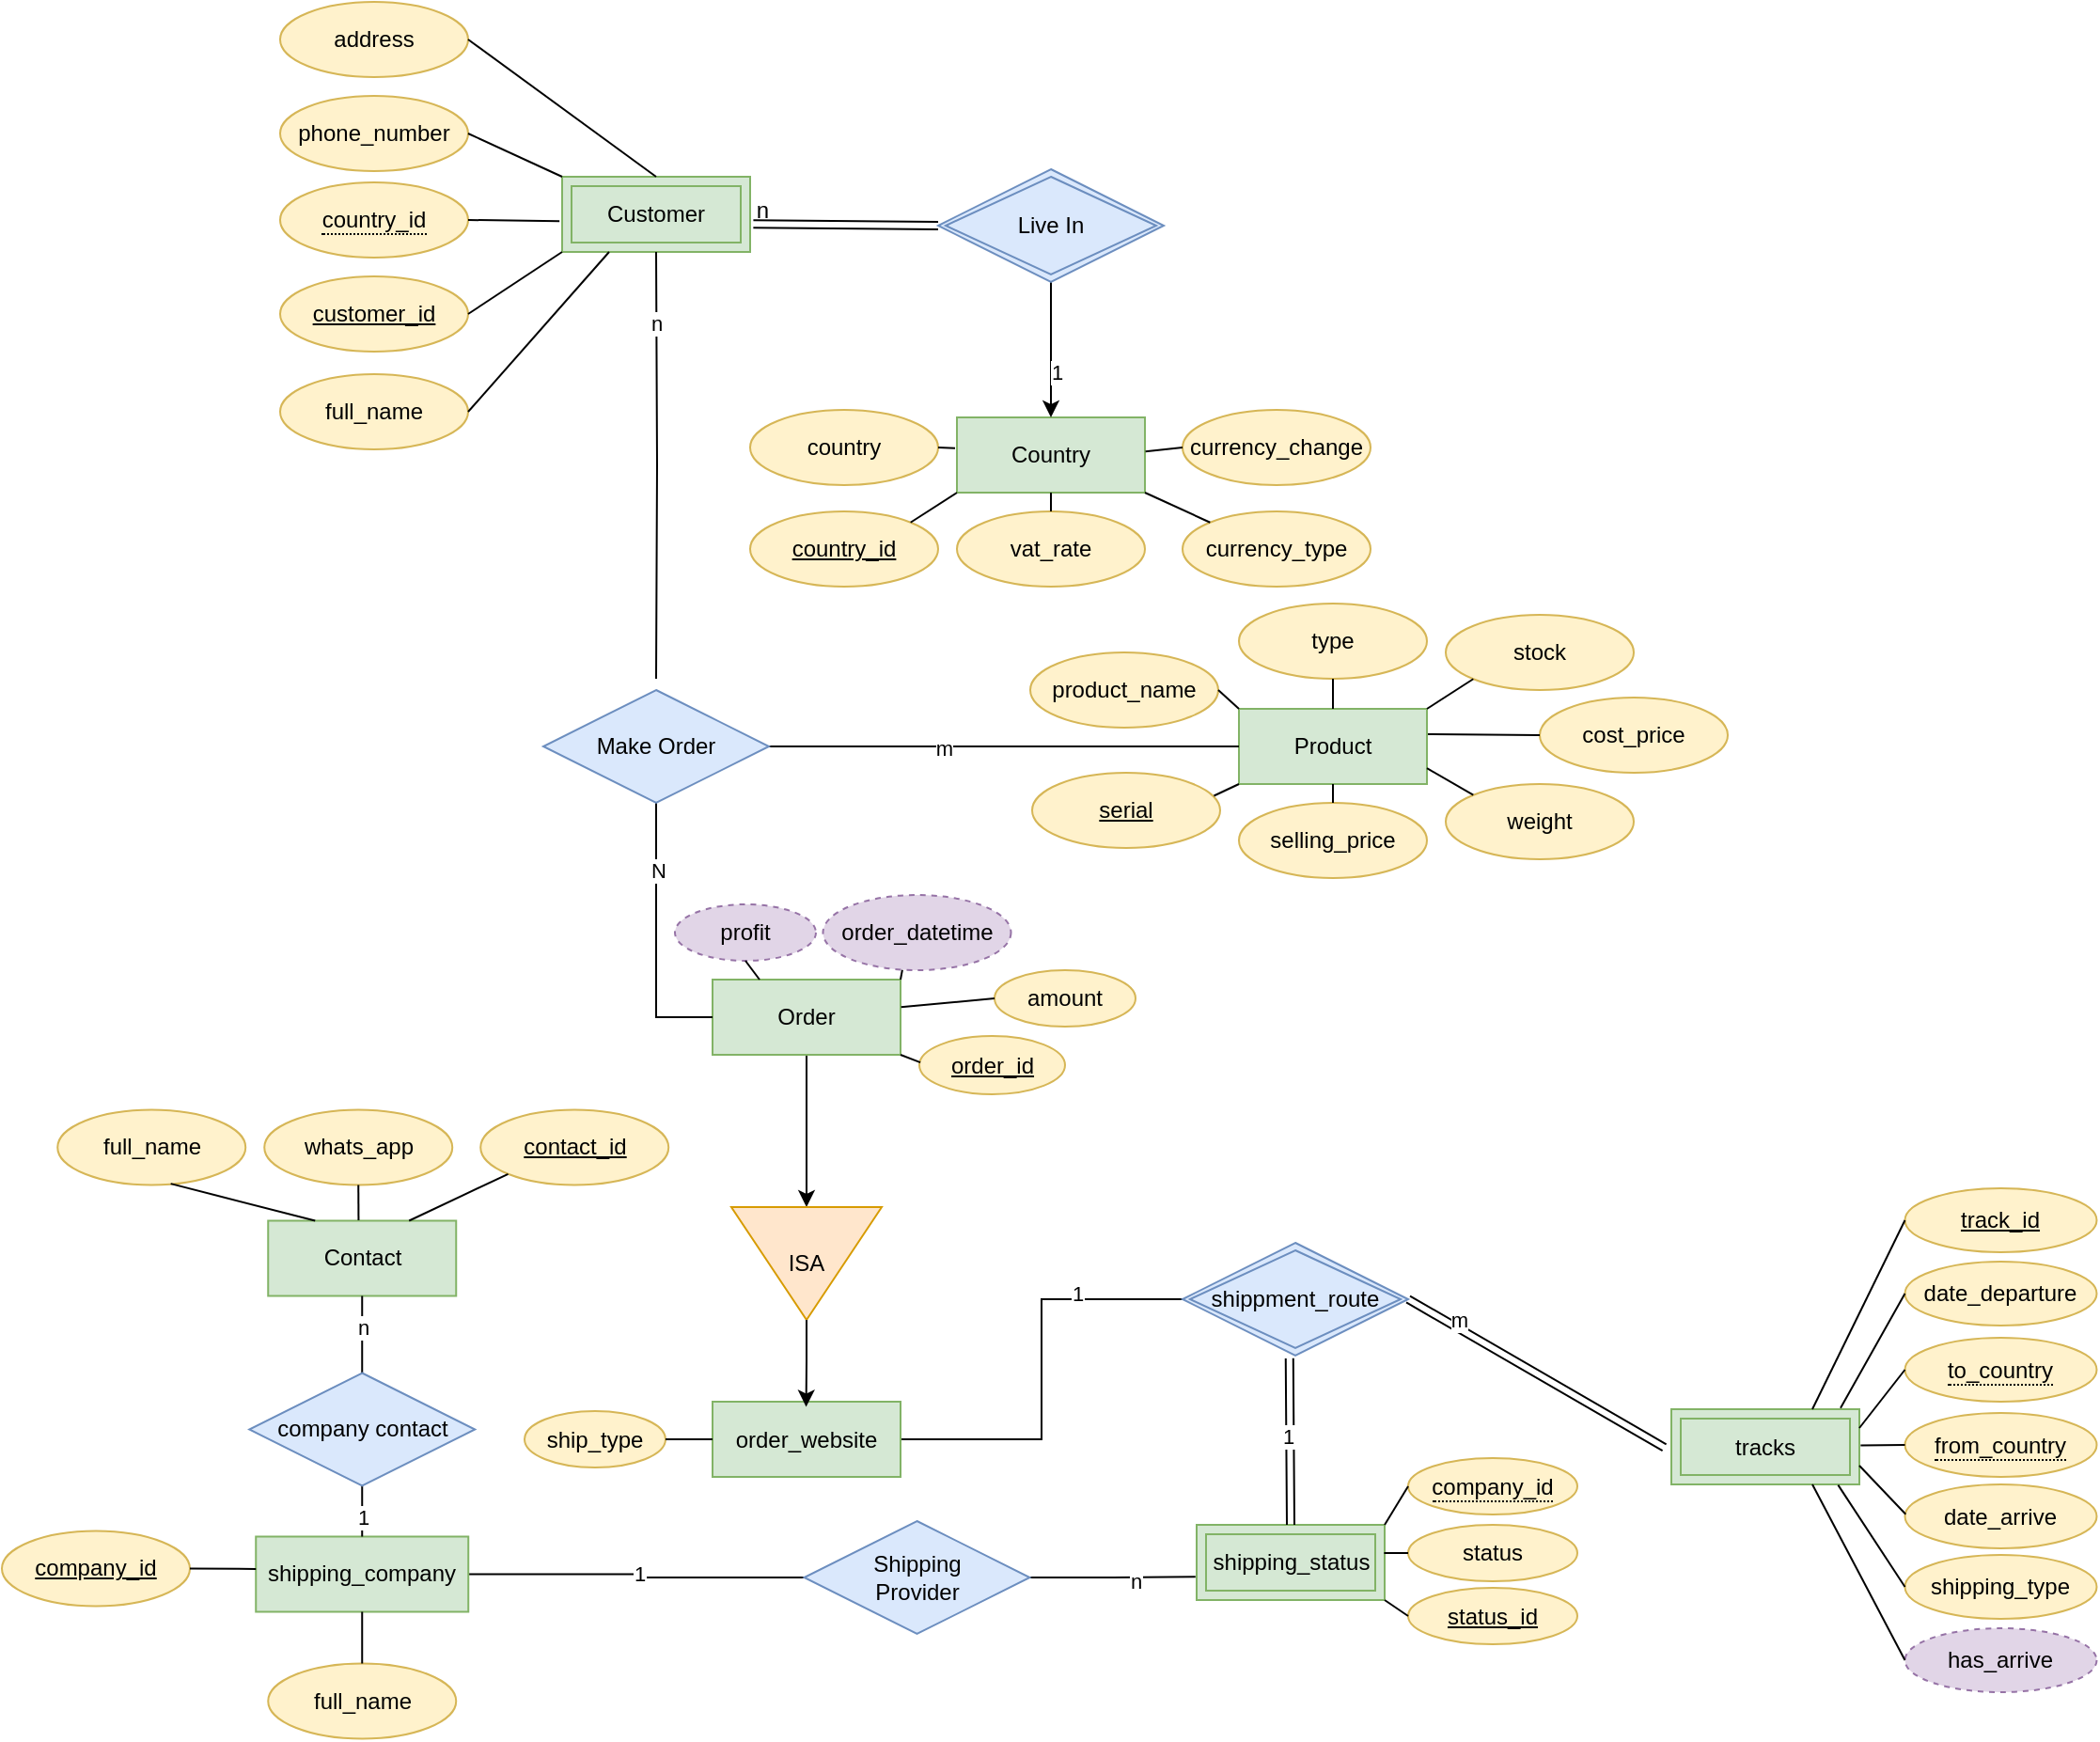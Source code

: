 <mxfile version="24.4.8" type="device">
  <diagram name="‫עמוד-1‬" id="NSOdITBFpndG5ONiXuww">
    <mxGraphModel dx="4817" dy="-1458" grid="1" gridSize="10" guides="1" tooltips="1" connect="1" arrows="1" fold="1" page="1" pageScale="1" pageWidth="1654" pageHeight="1169" math="0" shadow="0">
      <root>
        <mxCell id="0" />
        <mxCell id="1" parent="0" />
        <mxCell id="aDhdWH1WQT66VKp4V4vk-36" value="full_name" style="ellipse;whiteSpace=wrap;html=1;align=center;fillColor=#fff2cc;strokeColor=#d6b656;" parent="1" vertex="1">
          <mxGeometry x="-2880" y="2618" width="100" height="40" as="geometry" />
        </mxCell>
        <mxCell id="egrEntnQuPlnR7x_gv7B-3" value="&lt;u&gt;customer_id&lt;/u&gt;" style="ellipse;whiteSpace=wrap;html=1;align=center;fillColor=#fff2cc;strokeColor=#d6b656;" vertex="1" parent="1">
          <mxGeometry x="-2880" y="2566" width="100" height="40" as="geometry" />
        </mxCell>
        <mxCell id="egrEntnQuPlnR7x_gv7B-4" value="phone_number" style="ellipse;whiteSpace=wrap;html=1;align=center;fillColor=#fff2cc;strokeColor=#d6b656;" vertex="1" parent="1">
          <mxGeometry x="-2880" y="2470" width="100" height="40" as="geometry" />
        </mxCell>
        <mxCell id="egrEntnQuPlnR7x_gv7B-5" value="address" style="ellipse;whiteSpace=wrap;html=1;align=center;fillColor=#fff2cc;strokeColor=#d6b656;" vertex="1" parent="1">
          <mxGeometry x="-2880" y="2420" width="100" height="40" as="geometry" />
        </mxCell>
        <mxCell id="egrEntnQuPlnR7x_gv7B-7" value="&lt;span style=&quot;border-bottom: 1px dotted&quot;&gt;country_id&lt;/span&gt;" style="ellipse;whiteSpace=wrap;html=1;align=center;fillColor=#fff2cc;strokeColor=#d6b656;" vertex="1" parent="1">
          <mxGeometry x="-2880" y="2516" width="100" height="40" as="geometry" />
        </mxCell>
        <mxCell id="egrEntnQuPlnR7x_gv7B-9" value="Contact" style="whiteSpace=wrap;html=1;align=center;fillColor=#d5e8d4;strokeColor=#82b366;" vertex="1" parent="1">
          <mxGeometry x="-2886.38" y="3068.25" width="100" height="40" as="geometry" />
        </mxCell>
        <mxCell id="egrEntnQuPlnR7x_gv7B-10" value="full_name" style="ellipse;whiteSpace=wrap;html=1;align=center;fillColor=#fff2cc;strokeColor=#d6b656;" vertex="1" parent="1">
          <mxGeometry x="-2998.38" y="3009.25" width="100" height="40" as="geometry" />
        </mxCell>
        <mxCell id="egrEntnQuPlnR7x_gv7B-11" value="&lt;u&gt;contact_id&lt;/u&gt;" style="ellipse;whiteSpace=wrap;html=1;align=center;fillColor=#fff2cc;strokeColor=#d6b656;" vertex="1" parent="1">
          <mxGeometry x="-2773.38" y="3009.25" width="100" height="40" as="geometry" />
        </mxCell>
        <mxCell id="egrEntnQuPlnR7x_gv7B-12" value="whats_app" style="ellipse;whiteSpace=wrap;html=1;align=center;fillColor=#fff2cc;strokeColor=#d6b656;" vertex="1" parent="1">
          <mxGeometry x="-2888.38" y="3009.25" width="100" height="40" as="geometry" />
        </mxCell>
        <mxCell id="egrEntnQuPlnR7x_gv7B-13" value="Country" style="whiteSpace=wrap;html=1;align=center;fillColor=#d5e8d4;strokeColor=#82b366;" vertex="1" parent="1">
          <mxGeometry x="-2520" y="2641" width="100" height="40" as="geometry" />
        </mxCell>
        <mxCell id="egrEntnQuPlnR7x_gv7B-14" value="&lt;u&gt;country_id&lt;/u&gt;" style="ellipse;whiteSpace=wrap;html=1;align=center;fillColor=#fff2cc;strokeColor=#d6b656;" vertex="1" parent="1">
          <mxGeometry x="-2630" y="2691" width="100" height="40" as="geometry" />
        </mxCell>
        <mxCell id="egrEntnQuPlnR7x_gv7B-15" value="country" style="ellipse;whiteSpace=wrap;html=1;align=center;fillColor=#fff2cc;strokeColor=#d6b656;" vertex="1" parent="1">
          <mxGeometry x="-2630" y="2637" width="100" height="40" as="geometry" />
        </mxCell>
        <mxCell id="egrEntnQuPlnR7x_gv7B-16" value="vat_rate" style="ellipse;whiteSpace=wrap;html=1;align=center;fillColor=#fff2cc;strokeColor=#d6b656;" vertex="1" parent="1">
          <mxGeometry x="-2520" y="2691" width="100" height="40" as="geometry" />
        </mxCell>
        <mxCell id="egrEntnQuPlnR7x_gv7B-17" value="currency_type" style="ellipse;whiteSpace=wrap;html=1;align=center;fillColor=#fff2cc;strokeColor=#d6b656;" vertex="1" parent="1">
          <mxGeometry x="-2400" y="2691" width="100" height="40" as="geometry" />
        </mxCell>
        <mxCell id="egrEntnQuPlnR7x_gv7B-18" value="currency_change" style="ellipse;whiteSpace=wrap;html=1;align=center;fillColor=#fff2cc;strokeColor=#d6b656;" vertex="1" parent="1">
          <mxGeometry x="-2400" y="2637" width="100" height="40" as="geometry" />
        </mxCell>
        <mxCell id="egrEntnQuPlnR7x_gv7B-23" style="edgeStyle=orthogonalEdgeStyle;rounded=0;orthogonalLoop=1;jettySize=auto;html=1;exitX=0.5;exitY=1;exitDx=0;exitDy=0;" edge="1" parent="1" source="egrEntnQuPlnR7x_gv7B-20" target="egrEntnQuPlnR7x_gv7B-13">
          <mxGeometry relative="1" as="geometry" />
        </mxCell>
        <mxCell id="egrEntnQuPlnR7x_gv7B-45" value="1" style="edgeLabel;html=1;align=center;verticalAlign=middle;resizable=0;points=[];" vertex="1" connectable="0" parent="egrEntnQuPlnR7x_gv7B-23">
          <mxGeometry x="0.333" y="3" relative="1" as="geometry">
            <mxPoint as="offset" />
          </mxGeometry>
        </mxCell>
        <mxCell id="egrEntnQuPlnR7x_gv7B-20" value="Live In" style="shape=rhombus;double=1;perimeter=rhombusPerimeter;whiteSpace=wrap;html=1;align=center;fillColor=#dae8fc;strokeColor=#6c8ebf;" vertex="1" parent="1">
          <mxGeometry x="-2530" y="2509" width="120" height="60" as="geometry" />
        </mxCell>
        <mxCell id="egrEntnQuPlnR7x_gv7B-21" value="Customer" style="shape=ext;margin=3;double=1;whiteSpace=wrap;html=1;align=center;fillColor=#d5e8d4;strokeColor=#82b366;" vertex="1" parent="1">
          <mxGeometry x="-2730" y="2513" width="100" height="40" as="geometry" />
        </mxCell>
        <mxCell id="egrEntnQuPlnR7x_gv7B-24" value="" style="shape=link;html=1;rounded=0;entryX=0;entryY=0.5;entryDx=0;entryDy=0;exitX=1.017;exitY=0.629;exitDx=0;exitDy=0;exitPerimeter=0;" edge="1" parent="1" source="egrEntnQuPlnR7x_gv7B-21" target="egrEntnQuPlnR7x_gv7B-20">
          <mxGeometry relative="1" as="geometry">
            <mxPoint x="-2820" y="2736.5" as="sourcePoint" />
            <mxPoint x="-2660" y="2736.5" as="targetPoint" />
          </mxGeometry>
        </mxCell>
        <mxCell id="egrEntnQuPlnR7x_gv7B-25" value="n" style="resizable=0;html=1;whiteSpace=wrap;align=right;verticalAlign=bottom;" connectable="0" vertex="1" parent="egrEntnQuPlnR7x_gv7B-24">
          <mxGeometry x="1" relative="1" as="geometry">
            <mxPoint x="-89" as="offset" />
          </mxGeometry>
        </mxCell>
        <mxCell id="egrEntnQuPlnR7x_gv7B-26" value="Product" style="whiteSpace=wrap;html=1;align=center;fillColor=#d5e8d4;strokeColor=#82b366;" vertex="1" parent="1">
          <mxGeometry x="-2370" y="2796" width="100" height="40" as="geometry" />
        </mxCell>
        <mxCell id="egrEntnQuPlnR7x_gv7B-27" value="&lt;u&gt;serial&lt;/u&gt;" style="ellipse;whiteSpace=wrap;html=1;align=center;fillColor=#fff2cc;strokeColor=#d6b656;" vertex="1" parent="1">
          <mxGeometry x="-2480" y="2830" width="100" height="40" as="geometry" />
        </mxCell>
        <mxCell id="egrEntnQuPlnR7x_gv7B-28" value="product_name" style="ellipse;whiteSpace=wrap;html=1;align=center;fillColor=#fff2cc;strokeColor=#d6b656;" vertex="1" parent="1">
          <mxGeometry x="-2481" y="2766" width="100" height="40" as="geometry" />
        </mxCell>
        <mxCell id="egrEntnQuPlnR7x_gv7B-29" value="type" style="ellipse;whiteSpace=wrap;html=1;align=center;fillColor=#fff2cc;strokeColor=#d6b656;" vertex="1" parent="1">
          <mxGeometry x="-2370" y="2740" width="100" height="40" as="geometry" />
        </mxCell>
        <mxCell id="egrEntnQuPlnR7x_gv7B-30" value="cost_price" style="ellipse;whiteSpace=wrap;html=1;align=center;fillColor=#fff2cc;strokeColor=#d6b656;" vertex="1" parent="1">
          <mxGeometry x="-2210" y="2790" width="100" height="40" as="geometry" />
        </mxCell>
        <mxCell id="egrEntnQuPlnR7x_gv7B-31" value="selling_price" style="ellipse;whiteSpace=wrap;html=1;align=center;fillColor=#fff2cc;strokeColor=#d6b656;" vertex="1" parent="1">
          <mxGeometry x="-2370" y="2846" width="100" height="40" as="geometry" />
        </mxCell>
        <mxCell id="egrEntnQuPlnR7x_gv7B-32" value="stock" style="ellipse;whiteSpace=wrap;html=1;align=center;fillColor=#fff2cc;strokeColor=#d6b656;" vertex="1" parent="1">
          <mxGeometry x="-2260" y="2746" width="100" height="40" as="geometry" />
        </mxCell>
        <mxCell id="egrEntnQuPlnR7x_gv7B-33" value="weight" style="ellipse;whiteSpace=wrap;html=1;align=center;fillColor=#fff2cc;strokeColor=#d6b656;" vertex="1" parent="1">
          <mxGeometry x="-2260" y="2836" width="100" height="40" as="geometry" />
        </mxCell>
        <mxCell id="egrEntnQuPlnR7x_gv7B-54" style="edgeStyle=orthogonalEdgeStyle;rounded=0;orthogonalLoop=1;jettySize=auto;html=1;exitX=0.5;exitY=1;exitDx=0;exitDy=0;entryX=0;entryY=0.5;entryDx=0;entryDy=0;" edge="1" parent="1" source="egrEntnQuPlnR7x_gv7B-57" target="egrEntnQuPlnR7x_gv7B-52">
          <mxGeometry relative="1" as="geometry">
            <mxPoint x="-2600" y="2990" as="sourcePoint" />
          </mxGeometry>
        </mxCell>
        <mxCell id="egrEntnQuPlnR7x_gv7B-36" value="&lt;u&gt;order_id&lt;/u&gt;" style="ellipse;whiteSpace=wrap;html=1;align=center;fillColor=#fff2cc;strokeColor=#d6b656;" vertex="1" parent="1">
          <mxGeometry x="-2540" y="2970" width="77.5" height="31" as="geometry" />
        </mxCell>
        <mxCell id="egrEntnQuPlnR7x_gv7B-37" value="amount" style="ellipse;whiteSpace=wrap;html=1;align=center;fillColor=#fff2cc;strokeColor=#d6b656;" vertex="1" parent="1">
          <mxGeometry x="-2500" y="2935" width="75" height="30" as="geometry" />
        </mxCell>
        <mxCell id="egrEntnQuPlnR7x_gv7B-39" value="profit" style="ellipse;whiteSpace=wrap;html=1;align=center;dashed=1;fillColor=#e1d5e7;strokeColor=#9673a6;" vertex="1" parent="1">
          <mxGeometry x="-2670" y="2900" width="75" height="30" as="geometry" />
        </mxCell>
        <mxCell id="egrEntnQuPlnR7x_gv7B-43" value="order_datetime" style="ellipse;whiteSpace=wrap;html=1;align=center;dashed=1;fillColor=#e1d5e7;strokeColor=#9673a6;" vertex="1" parent="1">
          <mxGeometry x="-2591.25" y="2895" width="100" height="40" as="geometry" />
        </mxCell>
        <mxCell id="egrEntnQuPlnR7x_gv7B-52" value="ISA" style="triangle;whiteSpace=wrap;html=1;rotation=90;verticalAlign=middle;horizontal=0;fillColor=#ffe6cc;strokeColor=#d79b00;" vertex="1" parent="1">
          <mxGeometry x="-2630" y="3051" width="60" height="80" as="geometry" />
        </mxCell>
        <mxCell id="egrEntnQuPlnR7x_gv7B-57" value="Order" style="whiteSpace=wrap;html=1;align=center;fillColor=#d5e8d4;strokeColor=#82b366;" vertex="1" parent="1">
          <mxGeometry x="-2650" y="2940" width="100" height="40" as="geometry" />
        </mxCell>
        <mxCell id="egrEntnQuPlnR7x_gv7B-59" style="edgeStyle=orthogonalEdgeStyle;rounded=0;orthogonalLoop=1;jettySize=auto;html=1;exitX=0.5;exitY=1;exitDx=0;exitDy=0;entryX=0;entryY=0.5;entryDx=0;entryDy=0;endArrow=none;endFill=0;" edge="1" parent="1" source="egrEntnQuPlnR7x_gv7B-58" target="egrEntnQuPlnR7x_gv7B-57">
          <mxGeometry relative="1" as="geometry" />
        </mxCell>
        <mxCell id="egrEntnQuPlnR7x_gv7B-141" value="N" style="edgeLabel;html=1;align=center;verticalAlign=middle;resizable=0;points=[];" vertex="1" connectable="0" parent="egrEntnQuPlnR7x_gv7B-59">
          <mxGeometry x="-0.507" y="1" relative="1" as="geometry">
            <mxPoint as="offset" />
          </mxGeometry>
        </mxCell>
        <mxCell id="egrEntnQuPlnR7x_gv7B-61" style="edgeStyle=orthogonalEdgeStyle;rounded=0;orthogonalLoop=1;jettySize=auto;html=1;entryX=0.5;entryY=1;entryDx=0;entryDy=0;endArrow=none;endFill=0;" edge="1" parent="1" target="egrEntnQuPlnR7x_gv7B-21">
          <mxGeometry relative="1" as="geometry">
            <mxPoint x="-2680" y="2780" as="sourcePoint" />
          </mxGeometry>
        </mxCell>
        <mxCell id="egrEntnQuPlnR7x_gv7B-138" value="n" style="edgeLabel;html=1;align=center;verticalAlign=middle;resizable=0;points=[];" vertex="1" connectable="0" parent="egrEntnQuPlnR7x_gv7B-61">
          <mxGeometry x="0.668" relative="1" as="geometry">
            <mxPoint as="offset" />
          </mxGeometry>
        </mxCell>
        <mxCell id="egrEntnQuPlnR7x_gv7B-64" style="edgeStyle=orthogonalEdgeStyle;rounded=0;orthogonalLoop=1;jettySize=auto;html=1;exitX=1;exitY=0.5;exitDx=0;exitDy=0;entryX=0;entryY=0.5;entryDx=0;entryDy=0;endArrow=none;endFill=0;" edge="1" parent="1" source="egrEntnQuPlnR7x_gv7B-58" target="egrEntnQuPlnR7x_gv7B-26">
          <mxGeometry relative="1" as="geometry" />
        </mxCell>
        <mxCell id="egrEntnQuPlnR7x_gv7B-140" value="m" style="edgeLabel;html=1;align=center;verticalAlign=middle;resizable=0;points=[];" vertex="1" connectable="0" parent="egrEntnQuPlnR7x_gv7B-64">
          <mxGeometry x="-0.256" y="-1" relative="1" as="geometry">
            <mxPoint as="offset" />
          </mxGeometry>
        </mxCell>
        <mxCell id="egrEntnQuPlnR7x_gv7B-58" value="Make Order" style="shape=rhombus;perimeter=rhombusPerimeter;whiteSpace=wrap;html=1;align=center;fillColor=#dae8fc;strokeColor=#6c8ebf;" vertex="1" parent="1">
          <mxGeometry x="-2740" y="2786" width="120" height="60" as="geometry" />
        </mxCell>
        <mxCell id="egrEntnQuPlnR7x_gv7B-121" style="edgeStyle=orthogonalEdgeStyle;rounded=0;orthogonalLoop=1;jettySize=auto;html=1;exitX=1;exitY=0.5;exitDx=0;exitDy=0;entryX=0;entryY=0.5;entryDx=0;entryDy=0;endArrow=none;endFill=0;" edge="1" parent="1" source="egrEntnQuPlnR7x_gv7B-62" target="egrEntnQuPlnR7x_gv7B-103">
          <mxGeometry relative="1" as="geometry" />
        </mxCell>
        <mxCell id="egrEntnQuPlnR7x_gv7B-143" value="1" style="edgeLabel;html=1;align=center;verticalAlign=middle;resizable=0;points=[];" vertex="1" connectable="0" parent="egrEntnQuPlnR7x_gv7B-121">
          <mxGeometry x="0.499" y="3" relative="1" as="geometry">
            <mxPoint as="offset" />
          </mxGeometry>
        </mxCell>
        <mxCell id="egrEntnQuPlnR7x_gv7B-62" value="order_website" style="whiteSpace=wrap;html=1;align=center;fillColor=#d5e8d4;strokeColor=#82b366;" vertex="1" parent="1">
          <mxGeometry x="-2650" y="3164.5" width="100" height="40" as="geometry" />
        </mxCell>
        <mxCell id="egrEntnQuPlnR7x_gv7B-68" value="ship_type" style="ellipse;whiteSpace=wrap;html=1;align=center;fillColor=#fff2cc;strokeColor=#d6b656;" vertex="1" parent="1">
          <mxGeometry x="-2750" y="3169.5" width="75" height="30" as="geometry" />
        </mxCell>
        <mxCell id="egrEntnQuPlnR7x_gv7B-69" style="edgeStyle=orthogonalEdgeStyle;rounded=0;orthogonalLoop=1;jettySize=auto;html=1;exitX=1;exitY=0.5;exitDx=0;exitDy=0;entryX=0.498;entryY=0.068;entryDx=0;entryDy=0;entryPerimeter=0;" edge="1" parent="1" source="egrEntnQuPlnR7x_gv7B-52" target="egrEntnQuPlnR7x_gv7B-62">
          <mxGeometry relative="1" as="geometry" />
        </mxCell>
        <mxCell id="egrEntnQuPlnR7x_gv7B-77" value="shipping_status" style="shape=ext;margin=3;double=1;whiteSpace=wrap;html=1;align=center;fillColor=#d5e8d4;strokeColor=#82b366;" vertex="1" parent="1">
          <mxGeometry x="-2392.5" y="3230" width="100" height="40" as="geometry" />
        </mxCell>
        <mxCell id="egrEntnQuPlnR7x_gv7B-84" value="&lt;span style=&quot;border-bottom: 1px dotted&quot;&gt;company_id&lt;/span&gt;" style="ellipse;whiteSpace=wrap;html=1;align=center;fillColor=#fff2cc;strokeColor=#d6b656;" vertex="1" parent="1">
          <mxGeometry x="-2280" y="3194.5" width="90" height="30" as="geometry" />
        </mxCell>
        <mxCell id="egrEntnQuPlnR7x_gv7B-89" value="status" style="ellipse;whiteSpace=wrap;html=1;align=center;fillColor=#fff2cc;strokeColor=#d6b656;" vertex="1" parent="1">
          <mxGeometry x="-2280" y="3230" width="90" height="30" as="geometry" />
        </mxCell>
        <mxCell id="egrEntnQuPlnR7x_gv7B-90" value="tracks" style="shape=ext;margin=3;double=1;whiteSpace=wrap;html=1;align=center;fillColor=#d5e8d4;strokeColor=#82b366;" vertex="1" parent="1">
          <mxGeometry x="-2140" y="3168.5" width="100" height="40" as="geometry" />
        </mxCell>
        <mxCell id="egrEntnQuPlnR7x_gv7B-91" value="&lt;u&gt;track_id&lt;/u&gt;" style="ellipse;whiteSpace=wrap;html=1;align=center;fillColor=#fff2cc;strokeColor=#d6b656;" vertex="1" parent="1">
          <mxGeometry x="-2015.75" y="3051" width="102" height="34" as="geometry" />
        </mxCell>
        <mxCell id="egrEntnQuPlnR7x_gv7B-92" value="shipping_type" style="ellipse;whiteSpace=wrap;html=1;align=center;fillColor=#fff2cc;strokeColor=#d6b656;" vertex="1" parent="1">
          <mxGeometry x="-2015.75" y="3246" width="102" height="34" as="geometry" />
        </mxCell>
        <mxCell id="egrEntnQuPlnR7x_gv7B-94" value="&lt;span style=&quot;border-bottom: 1px dotted&quot;&gt;from_country&lt;/span&gt;" style="ellipse;whiteSpace=wrap;html=1;align=center;fillColor=#fff2cc;strokeColor=#d6b656;" vertex="1" parent="1">
          <mxGeometry x="-2015.75" y="3170.5" width="102" height="34" as="geometry" />
        </mxCell>
        <mxCell id="egrEntnQuPlnR7x_gv7B-95" value="date_departure" style="ellipse;whiteSpace=wrap;html=1;align=center;fillColor=#fff2cc;strokeColor=#d6b656;" vertex="1" parent="1">
          <mxGeometry x="-2015.75" y="3090" width="102" height="34" as="geometry" />
        </mxCell>
        <mxCell id="egrEntnQuPlnR7x_gv7B-97" value="&lt;span style=&quot;border-bottom: 1px dotted&quot;&gt;to_country&lt;/span&gt;" style="ellipse;whiteSpace=wrap;html=1;align=center;fillColor=#fff2cc;strokeColor=#d6b656;" vertex="1" parent="1">
          <mxGeometry x="-2015.75" y="3130.5" width="102" height="34" as="geometry" />
        </mxCell>
        <mxCell id="egrEntnQuPlnR7x_gv7B-98" value="date_arrive" style="ellipse;whiteSpace=wrap;html=1;align=center;fillColor=#fff2cc;strokeColor=#d6b656;" vertex="1" parent="1">
          <mxGeometry x="-2015.75" y="3208.5" width="102" height="34" as="geometry" />
        </mxCell>
        <mxCell id="egrEntnQuPlnR7x_gv7B-103" value="shippment_route" style="shape=rhombus;double=1;perimeter=rhombusPerimeter;whiteSpace=wrap;html=1;align=center;fillColor=#dae8fc;strokeColor=#6c8ebf;" vertex="1" parent="1">
          <mxGeometry x="-2400" y="3080" width="120" height="60" as="geometry" />
        </mxCell>
        <mxCell id="egrEntnQuPlnR7x_gv7B-110" value="has_arrive" style="ellipse;whiteSpace=wrap;html=1;align=center;dashed=1;fillColor=#e1d5e7;strokeColor=#9673a6;" vertex="1" parent="1">
          <mxGeometry x="-2015.75" y="3285" width="102" height="34" as="geometry" />
        </mxCell>
        <mxCell id="egrEntnQuPlnR7x_gv7B-112" value="&lt;u&gt;status_id&lt;/u&gt;" style="ellipse;whiteSpace=wrap;html=1;align=center;fillColor=#fff2cc;strokeColor=#d6b656;" vertex="1" parent="1">
          <mxGeometry x="-2280" y="3263.5" width="90" height="30" as="geometry" />
        </mxCell>
        <mxCell id="egrEntnQuPlnR7x_gv7B-116" value="" style="shape=link;html=1;rounded=0;entryX=0.474;entryY=1.024;entryDx=0;entryDy=0;exitX=0.5;exitY=0;exitDx=0;exitDy=0;entryPerimeter=0;" edge="1" parent="1" source="egrEntnQuPlnR7x_gv7B-77" target="egrEntnQuPlnR7x_gv7B-103">
          <mxGeometry relative="1" as="geometry">
            <mxPoint x="-2505" y="3239.5" as="sourcePoint" />
            <mxPoint x="-2355" y="3164.5" as="targetPoint" />
          </mxGeometry>
        </mxCell>
        <mxCell id="egrEntnQuPlnR7x_gv7B-145" value="1" style="edgeLabel;html=1;align=center;verticalAlign=middle;resizable=0;points=[];" vertex="1" connectable="0" parent="egrEntnQuPlnR7x_gv7B-116">
          <mxGeometry x="0.072" y="1" relative="1" as="geometry">
            <mxPoint as="offset" />
          </mxGeometry>
        </mxCell>
        <mxCell id="egrEntnQuPlnR7x_gv7B-118" value="" style="shape=link;html=1;rounded=0;entryX=1;entryY=0.5;entryDx=0;entryDy=0;exitX=-0.037;exitY=0.509;exitDx=0;exitDy=0;exitPerimeter=0;" edge="1" parent="1" source="egrEntnQuPlnR7x_gv7B-90" target="egrEntnQuPlnR7x_gv7B-103">
          <mxGeometry relative="1" as="geometry">
            <mxPoint x="-2224" y="3244" as="sourcePoint" />
            <mxPoint x="-2225" y="3155" as="targetPoint" />
          </mxGeometry>
        </mxCell>
        <mxCell id="egrEntnQuPlnR7x_gv7B-144" value="m" style="edgeLabel;html=1;align=center;verticalAlign=middle;resizable=0;points=[];" vertex="1" connectable="0" parent="egrEntnQuPlnR7x_gv7B-118">
          <mxGeometry x="0.639" y="-4" relative="1" as="geometry">
            <mxPoint as="offset" />
          </mxGeometry>
        </mxCell>
        <mxCell id="egrEntnQuPlnR7x_gv7B-149" style="edgeStyle=orthogonalEdgeStyle;rounded=0;orthogonalLoop=1;jettySize=auto;html=1;exitX=1;exitY=0.5;exitDx=0;exitDy=0;entryX=0;entryY=0.5;entryDx=0;entryDy=0;endArrow=none;endFill=0;" edge="1" parent="1" source="egrEntnQuPlnR7x_gv7B-123" target="egrEntnQuPlnR7x_gv7B-147">
          <mxGeometry relative="1" as="geometry" />
        </mxCell>
        <mxCell id="egrEntnQuPlnR7x_gv7B-152" value="1" style="edgeLabel;html=1;align=center;verticalAlign=middle;resizable=0;points=[];" vertex="1" connectable="0" parent="egrEntnQuPlnR7x_gv7B-149">
          <mxGeometry x="0.018" y="2" relative="1" as="geometry">
            <mxPoint as="offset" />
          </mxGeometry>
        </mxCell>
        <mxCell id="egrEntnQuPlnR7x_gv7B-123" value="shipping_company" style="whiteSpace=wrap;html=1;align=center;fillColor=#d5e8d4;strokeColor=#82b366;" vertex="1" parent="1">
          <mxGeometry x="-2892.88" y="3236.25" width="113" height="40" as="geometry" />
        </mxCell>
        <mxCell id="egrEntnQuPlnR7x_gv7B-130" value="full_name" style="ellipse;whiteSpace=wrap;html=1;align=center;fillColor=#fff2cc;strokeColor=#d6b656;" vertex="1" parent="1">
          <mxGeometry x="-2886.38" y="3303.75" width="100" height="40" as="geometry" />
        </mxCell>
        <mxCell id="egrEntnQuPlnR7x_gv7B-131" value="&lt;u&gt;company_id&lt;/u&gt;" style="ellipse;whiteSpace=wrap;html=1;align=center;fillColor=#fff2cc;strokeColor=#d6b656;" vertex="1" parent="1">
          <mxGeometry x="-3028" y="3233.25" width="100" height="40" as="geometry" />
        </mxCell>
        <mxCell id="egrEntnQuPlnR7x_gv7B-134" style="edgeStyle=orthogonalEdgeStyle;rounded=0;orthogonalLoop=1;jettySize=auto;html=1;entryX=0.5;entryY=1;entryDx=0;entryDy=0;endArrow=none;endFill=0;" edge="1" parent="1" source="egrEntnQuPlnR7x_gv7B-133" target="egrEntnQuPlnR7x_gv7B-9">
          <mxGeometry relative="1" as="geometry" />
        </mxCell>
        <mxCell id="egrEntnQuPlnR7x_gv7B-136" value="n" style="edgeLabel;html=1;align=center;verticalAlign=middle;resizable=0;points=[];" vertex="1" connectable="0" parent="egrEntnQuPlnR7x_gv7B-134">
          <mxGeometry x="0.202" relative="1" as="geometry">
            <mxPoint as="offset" />
          </mxGeometry>
        </mxCell>
        <mxCell id="egrEntnQuPlnR7x_gv7B-135" style="edgeStyle=orthogonalEdgeStyle;rounded=0;orthogonalLoop=1;jettySize=auto;html=1;exitX=0.5;exitY=1;exitDx=0;exitDy=0;entryX=0.5;entryY=0;entryDx=0;entryDy=0;endArrow=none;endFill=0;" edge="1" parent="1" source="egrEntnQuPlnR7x_gv7B-133" target="egrEntnQuPlnR7x_gv7B-123">
          <mxGeometry relative="1" as="geometry" />
        </mxCell>
        <mxCell id="egrEntnQuPlnR7x_gv7B-137" value="1" style="edgeLabel;html=1;align=center;verticalAlign=middle;resizable=0;points=[];" vertex="1" connectable="0" parent="egrEntnQuPlnR7x_gv7B-135">
          <mxGeometry x="0.209" relative="1" as="geometry">
            <mxPoint as="offset" />
          </mxGeometry>
        </mxCell>
        <mxCell id="egrEntnQuPlnR7x_gv7B-133" value="company contact" style="shape=rhombus;perimeter=rhombusPerimeter;whiteSpace=wrap;html=1;align=center;fillColor=#dae8fc;strokeColor=#6c8ebf;" vertex="1" parent="1">
          <mxGeometry x="-2896.38" y="3149.25" width="120" height="60" as="geometry" />
        </mxCell>
        <mxCell id="egrEntnQuPlnR7x_gv7B-150" style="edgeStyle=orthogonalEdgeStyle;rounded=0;orthogonalLoop=1;jettySize=auto;html=1;exitX=1;exitY=0.5;exitDx=0;exitDy=0;entryX=-0.006;entryY=0.691;entryDx=0;entryDy=0;endArrow=none;endFill=0;entryPerimeter=0;" edge="1" parent="1" source="egrEntnQuPlnR7x_gv7B-147" target="egrEntnQuPlnR7x_gv7B-77">
          <mxGeometry relative="1" as="geometry" />
        </mxCell>
        <mxCell id="egrEntnQuPlnR7x_gv7B-151" value="n" style="edgeLabel;html=1;align=center;verticalAlign=middle;resizable=0;points=[];" vertex="1" connectable="0" parent="egrEntnQuPlnR7x_gv7B-150">
          <mxGeometry x="0.264" y="-2" relative="1" as="geometry">
            <mxPoint as="offset" />
          </mxGeometry>
        </mxCell>
        <mxCell id="egrEntnQuPlnR7x_gv7B-147" value="Shipping&lt;div&gt;Provider&lt;/div&gt;" style="shape=rhombus;perimeter=rhombusPerimeter;whiteSpace=wrap;html=1;align=center;fillColor=#dae8fc;strokeColor=#6c8ebf;" vertex="1" parent="1">
          <mxGeometry x="-2601.25" y="3228" width="120" height="60" as="geometry" />
        </mxCell>
        <mxCell id="egrEntnQuPlnR7x_gv7B-153" value="" style="endArrow=none;html=1;rounded=0;exitX=1;exitY=0.5;exitDx=0;exitDy=0;entryX=0.5;entryY=0;entryDx=0;entryDy=0;" edge="1" parent="1" source="egrEntnQuPlnR7x_gv7B-5" target="egrEntnQuPlnR7x_gv7B-21">
          <mxGeometry relative="1" as="geometry">
            <mxPoint x="-2780" y="2460" as="sourcePoint" />
            <mxPoint x="-2620" y="2460" as="targetPoint" />
          </mxGeometry>
        </mxCell>
        <mxCell id="egrEntnQuPlnR7x_gv7B-154" value="" style="endArrow=none;html=1;rounded=0;exitX=1;exitY=0.5;exitDx=0;exitDy=0;entryX=0;entryY=0;entryDx=0;entryDy=0;" edge="1" parent="1" source="egrEntnQuPlnR7x_gv7B-4" target="egrEntnQuPlnR7x_gv7B-21">
          <mxGeometry relative="1" as="geometry">
            <mxPoint x="-2700" y="2431" as="sourcePoint" />
            <mxPoint x="-2620" y="2504" as="targetPoint" />
          </mxGeometry>
        </mxCell>
        <mxCell id="egrEntnQuPlnR7x_gv7B-155" value="" style="endArrow=none;html=1;rounded=0;exitX=1;exitY=0.5;exitDx=0;exitDy=0;entryX=-0.014;entryY=0.59;entryDx=0;entryDy=0;entryPerimeter=0;" edge="1" parent="1" source="egrEntnQuPlnR7x_gv7B-7" target="egrEntnQuPlnR7x_gv7B-21">
          <mxGeometry relative="1" as="geometry">
            <mxPoint x="-2760.38" y="2598" as="sourcePoint" />
            <mxPoint x="-2730.38" y="2621" as="targetPoint" />
          </mxGeometry>
        </mxCell>
        <mxCell id="egrEntnQuPlnR7x_gv7B-156" value="" style="endArrow=none;html=1;rounded=0;exitX=1;exitY=0.5;exitDx=0;exitDy=0;entryX=0;entryY=1;entryDx=0;entryDy=0;" edge="1" parent="1" source="egrEntnQuPlnR7x_gv7B-3" target="egrEntnQuPlnR7x_gv7B-21">
          <mxGeometry relative="1" as="geometry">
            <mxPoint x="-2770" y="2591" as="sourcePoint" />
            <mxPoint x="-2740" y="2614" as="targetPoint" />
          </mxGeometry>
        </mxCell>
        <mxCell id="egrEntnQuPlnR7x_gv7B-157" value="" style="endArrow=none;html=1;rounded=0;exitX=1;exitY=0.5;exitDx=0;exitDy=0;entryX=0.25;entryY=1;entryDx=0;entryDy=0;" edge="1" parent="1" source="aDhdWH1WQT66VKp4V4vk-36" target="egrEntnQuPlnR7x_gv7B-21">
          <mxGeometry relative="1" as="geometry">
            <mxPoint x="-2760.38" y="2631" as="sourcePoint" />
            <mxPoint x="-2730.38" y="2598" as="targetPoint" />
          </mxGeometry>
        </mxCell>
        <mxCell id="egrEntnQuPlnR7x_gv7B-158" value="" style="endArrow=none;html=1;rounded=0;exitX=1;exitY=0.5;exitDx=0;exitDy=0;entryX=-0.01;entryY=0.408;entryDx=0;entryDy=0;entryPerimeter=0;" edge="1" parent="1" source="egrEntnQuPlnR7x_gv7B-15" target="egrEntnQuPlnR7x_gv7B-13">
          <mxGeometry relative="1" as="geometry">
            <mxPoint x="-2559" y="2618" as="sourcePoint" />
            <mxPoint x="-2530" y="2619" as="targetPoint" />
          </mxGeometry>
        </mxCell>
        <mxCell id="egrEntnQuPlnR7x_gv7B-159" value="" style="endArrow=none;html=1;rounded=0;exitX=1;exitY=0;exitDx=0;exitDy=0;entryX=0;entryY=1;entryDx=0;entryDy=0;" edge="1" parent="1" source="egrEntnQuPlnR7x_gv7B-14" target="egrEntnQuPlnR7x_gv7B-13">
          <mxGeometry relative="1" as="geometry">
            <mxPoint x="-2568.38" y="2595" as="sourcePoint" />
            <mxPoint x="-2538.38" y="2618" as="targetPoint" />
          </mxGeometry>
        </mxCell>
        <mxCell id="egrEntnQuPlnR7x_gv7B-160" value="" style="endArrow=none;html=1;rounded=0;exitX=0.5;exitY=0;exitDx=0;exitDy=0;" edge="1" parent="1" source="egrEntnQuPlnR7x_gv7B-16">
          <mxGeometry relative="1" as="geometry">
            <mxPoint x="-2555" y="2594" as="sourcePoint" />
            <mxPoint x="-2470" y="2681" as="targetPoint" />
          </mxGeometry>
        </mxCell>
        <mxCell id="egrEntnQuPlnR7x_gv7B-161" value="" style="endArrow=none;html=1;rounded=0;exitX=0;exitY=0;exitDx=0;exitDy=0;entryX=1;entryY=1;entryDx=0;entryDy=0;" edge="1" parent="1" source="egrEntnQuPlnR7x_gv7B-17" target="egrEntnQuPlnR7x_gv7B-13">
          <mxGeometry relative="1" as="geometry">
            <mxPoint x="-2535" y="2707" as="sourcePoint" />
            <mxPoint x="-2510" y="2691" as="targetPoint" />
          </mxGeometry>
        </mxCell>
        <mxCell id="egrEntnQuPlnR7x_gv7B-162" value="" style="endArrow=none;html=1;rounded=0;exitX=0;exitY=0.5;exitDx=0;exitDy=0;entryX=1.003;entryY=0.454;entryDx=0;entryDy=0;entryPerimeter=0;" edge="1" parent="1" source="egrEntnQuPlnR7x_gv7B-18" target="egrEntnQuPlnR7x_gv7B-13">
          <mxGeometry relative="1" as="geometry">
            <mxPoint x="-2366" y="2606" as="sourcePoint" />
            <mxPoint x="-2401" y="2590" as="targetPoint" />
          </mxGeometry>
        </mxCell>
        <mxCell id="egrEntnQuPlnR7x_gv7B-163" value="" style="endArrow=none;html=1;rounded=0;exitX=0.5;exitY=1;exitDx=0;exitDy=0;entryX=0.5;entryY=0;entryDx=0;entryDy=0;" edge="1" parent="1" source="egrEntnQuPlnR7x_gv7B-29" target="egrEntnQuPlnR7x_gv7B-26">
          <mxGeometry relative="1" as="geometry">
            <mxPoint x="-2280" y="2696" as="sourcePoint" />
            <mxPoint x="-2315" y="2680" as="targetPoint" />
          </mxGeometry>
        </mxCell>
        <mxCell id="egrEntnQuPlnR7x_gv7B-164" value="" style="endArrow=none;html=1;rounded=0;entryX=0;entryY=0;entryDx=0;entryDy=0;exitX=1;exitY=0.5;exitDx=0;exitDy=0;" edge="1" parent="1" source="egrEntnQuPlnR7x_gv7B-28" target="egrEntnQuPlnR7x_gv7B-26">
          <mxGeometry relative="1" as="geometry">
            <mxPoint x="-2350" y="2650" as="sourcePoint" />
            <mxPoint x="-2400" y="2756" as="targetPoint" />
          </mxGeometry>
        </mxCell>
        <mxCell id="egrEntnQuPlnR7x_gv7B-168" value="" style="endArrow=none;html=1;rounded=0;exitX=1;exitY=0;exitDx=0;exitDy=0;entryX=0;entryY=1;entryDx=0;entryDy=0;" edge="1" parent="1" source="egrEntnQuPlnR7x_gv7B-26" target="egrEntnQuPlnR7x_gv7B-32">
          <mxGeometry relative="1" as="geometry">
            <mxPoint x="-2155" y="2740" as="sourcePoint" />
            <mxPoint x="-2190" y="2724" as="targetPoint" />
          </mxGeometry>
        </mxCell>
        <mxCell id="egrEntnQuPlnR7x_gv7B-169" value="" style="endArrow=none;html=1;rounded=0;exitX=1.005;exitY=0.336;exitDx=0;exitDy=0;entryX=0;entryY=0.5;entryDx=0;entryDy=0;exitPerimeter=0;" edge="1" parent="1" source="egrEntnQuPlnR7x_gv7B-26" target="egrEntnQuPlnR7x_gv7B-30">
          <mxGeometry relative="1" as="geometry">
            <mxPoint x="-2247.5" y="2824" as="sourcePoint" />
            <mxPoint x="-2222.5" y="2808" as="targetPoint" />
          </mxGeometry>
        </mxCell>
        <mxCell id="egrEntnQuPlnR7x_gv7B-170" value="" style="endArrow=none;html=1;rounded=0;exitX=1;exitY=0.79;exitDx=0;exitDy=0;entryX=0;entryY=0;entryDx=0;entryDy=0;exitPerimeter=0;" edge="1" parent="1" source="egrEntnQuPlnR7x_gv7B-26" target="egrEntnQuPlnR7x_gv7B-33">
          <mxGeometry relative="1" as="geometry">
            <mxPoint x="-2259" y="2819" as="sourcePoint" />
            <mxPoint x="-2200" y="2820" as="targetPoint" />
          </mxGeometry>
        </mxCell>
        <mxCell id="egrEntnQuPlnR7x_gv7B-171" value="" style="endArrow=none;html=1;rounded=0;exitX=0.5;exitY=1;exitDx=0;exitDy=0;entryX=0.5;entryY=0;entryDx=0;entryDy=0;" edge="1" parent="1" source="egrEntnQuPlnR7x_gv7B-26" target="egrEntnQuPlnR7x_gv7B-31">
          <mxGeometry relative="1" as="geometry">
            <mxPoint x="-2270" y="2881" as="sourcePoint" />
            <mxPoint x="-2245" y="2895" as="targetPoint" />
          </mxGeometry>
        </mxCell>
        <mxCell id="egrEntnQuPlnR7x_gv7B-172" value="" style="endArrow=none;html=1;rounded=0;exitX=0;exitY=1;exitDx=0;exitDy=0;entryX=0.967;entryY=0.306;entryDx=0;entryDy=0;entryPerimeter=0;" edge="1" parent="1" source="egrEntnQuPlnR7x_gv7B-26" target="egrEntnQuPlnR7x_gv7B-27">
          <mxGeometry relative="1" as="geometry">
            <mxPoint x="-2406" y="2881" as="sourcePoint" />
            <mxPoint x="-2381" y="2895" as="targetPoint" />
          </mxGeometry>
        </mxCell>
        <mxCell id="egrEntnQuPlnR7x_gv7B-174" value="" style="endArrow=none;html=1;rounded=0;exitX=0.25;exitY=0;exitDx=0;exitDy=0;entryX=0.5;entryY=1;entryDx=0;entryDy=0;" edge="1" parent="1" source="egrEntnQuPlnR7x_gv7B-57" target="egrEntnQuPlnR7x_gv7B-39">
          <mxGeometry relative="1" as="geometry">
            <mxPoint x="-2550" y="3040" as="sourcePoint" />
            <mxPoint x="-2491" y="3041" as="targetPoint" />
          </mxGeometry>
        </mxCell>
        <mxCell id="egrEntnQuPlnR7x_gv7B-175" value="" style="endArrow=none;html=1;rounded=0;exitX=1;exitY=0;exitDx=0;exitDy=0;entryX=0.422;entryY=0.997;entryDx=0;entryDy=0;entryPerimeter=0;" edge="1" parent="1" source="egrEntnQuPlnR7x_gv7B-57" target="egrEntnQuPlnR7x_gv7B-43">
          <mxGeometry relative="1" as="geometry">
            <mxPoint x="-2470.5" y="2914.5" as="sourcePoint" />
            <mxPoint x="-2411.5" y="2915.5" as="targetPoint" />
          </mxGeometry>
        </mxCell>
        <mxCell id="egrEntnQuPlnR7x_gv7B-176" value="" style="endArrow=none;html=1;rounded=0;exitX=1.003;exitY=0.367;exitDx=0;exitDy=0;entryX=0;entryY=0.5;entryDx=0;entryDy=0;exitPerimeter=0;" edge="1" parent="1" source="egrEntnQuPlnR7x_gv7B-57" target="egrEntnQuPlnR7x_gv7B-37">
          <mxGeometry relative="1" as="geometry">
            <mxPoint x="-2420" y="2990" as="sourcePoint" />
            <mxPoint x="-2361" y="2991" as="targetPoint" />
          </mxGeometry>
        </mxCell>
        <mxCell id="egrEntnQuPlnR7x_gv7B-177" value="" style="endArrow=none;html=1;rounded=0;exitX=1;exitY=1;exitDx=0;exitDy=0;entryX=0.007;entryY=0.454;entryDx=0;entryDy=0;entryPerimeter=0;" edge="1" parent="1" source="egrEntnQuPlnR7x_gv7B-57" target="egrEntnQuPlnR7x_gv7B-36">
          <mxGeometry relative="1" as="geometry">
            <mxPoint x="-2540" y="2965" as="sourcePoint" />
            <mxPoint x="-2490" y="2960" as="targetPoint" />
          </mxGeometry>
        </mxCell>
        <mxCell id="egrEntnQuPlnR7x_gv7B-178" value="" style="endArrow=none;html=1;rounded=0;exitX=1;exitY=0.5;exitDx=0;exitDy=0;entryX=0;entryY=0.5;entryDx=0;entryDy=0;" edge="1" parent="1" source="egrEntnQuPlnR7x_gv7B-68" target="egrEntnQuPlnR7x_gv7B-62">
          <mxGeometry relative="1" as="geometry">
            <mxPoint x="-2714" y="3240" as="sourcePoint" />
            <mxPoint x="-2655" y="3241" as="targetPoint" />
          </mxGeometry>
        </mxCell>
        <mxCell id="egrEntnQuPlnR7x_gv7B-179" value="" style="endArrow=none;html=1;rounded=0;exitX=0.5;exitY=1;exitDx=0;exitDy=0;entryX=0.481;entryY=-0.007;entryDx=0;entryDy=0;entryPerimeter=0;" edge="1" parent="1" source="egrEntnQuPlnR7x_gv7B-12" target="egrEntnQuPlnR7x_gv7B-9">
          <mxGeometry relative="1" as="geometry">
            <mxPoint x="-2863" y="2993.58" as="sourcePoint" />
            <mxPoint x="-2838" y="2993.58" as="targetPoint" />
          </mxGeometry>
        </mxCell>
        <mxCell id="egrEntnQuPlnR7x_gv7B-180" value="" style="endArrow=none;html=1;rounded=0;exitX=0;exitY=1;exitDx=0;exitDy=0;entryX=0.75;entryY=0;entryDx=0;entryDy=0;" edge="1" parent="1" source="egrEntnQuPlnR7x_gv7B-11" target="egrEntnQuPlnR7x_gv7B-9">
          <mxGeometry relative="1" as="geometry">
            <mxPoint x="-2748" y="3062.75" as="sourcePoint" />
            <mxPoint x="-2748" y="3080.75" as="targetPoint" />
          </mxGeometry>
        </mxCell>
        <mxCell id="egrEntnQuPlnR7x_gv7B-181" value="" style="endArrow=none;html=1;rounded=0;exitX=0.602;exitY=0.983;exitDx=0;exitDy=0;entryX=0.25;entryY=0;entryDx=0;entryDy=0;exitPerimeter=0;" edge="1" parent="1" source="egrEntnQuPlnR7x_gv7B-10" target="egrEntnQuPlnR7x_gv7B-9">
          <mxGeometry relative="1" as="geometry">
            <mxPoint x="-2892.88" y="3062.75" as="sourcePoint" />
            <mxPoint x="-2944.88" y="3087.75" as="targetPoint" />
          </mxGeometry>
        </mxCell>
        <mxCell id="egrEntnQuPlnR7x_gv7B-183" value="" style="endArrow=none;html=1;rounded=0;exitX=0;exitY=0.43;exitDx=0;exitDy=0;entryX=1;entryY=0.5;entryDx=0;entryDy=0;exitPerimeter=0;" edge="1" parent="1" source="egrEntnQuPlnR7x_gv7B-123" target="egrEntnQuPlnR7x_gv7B-131">
          <mxGeometry relative="1" as="geometry">
            <mxPoint x="-2918" y="3313.75" as="sourcePoint" />
            <mxPoint x="-2918.0" y="3276.25" as="targetPoint" />
          </mxGeometry>
        </mxCell>
        <mxCell id="egrEntnQuPlnR7x_gv7B-184" value="" style="endArrow=none;html=1;rounded=0;exitX=0.5;exitY=1;exitDx=0;exitDy=0;entryX=0.5;entryY=0;entryDx=0;entryDy=0;" edge="1" parent="1" source="egrEntnQuPlnR7x_gv7B-123" target="egrEntnQuPlnR7x_gv7B-130">
          <mxGeometry relative="1" as="geometry">
            <mxPoint x="-2898.38" y="3313.75" as="sourcePoint" />
            <mxPoint x="-2933.38" y="3316.75" as="targetPoint" />
          </mxGeometry>
        </mxCell>
        <mxCell id="egrEntnQuPlnR7x_gv7B-185" value="" style="endArrow=none;html=1;rounded=0;exitX=1;exitY=0;exitDx=0;exitDy=0;entryX=0;entryY=0.5;entryDx=0;entryDy=0;" edge="1" parent="1" source="egrEntnQuPlnR7x_gv7B-77" target="egrEntnQuPlnR7x_gv7B-84">
          <mxGeometry relative="1" as="geometry">
            <mxPoint x="-2200" y="3095" as="sourcePoint" />
            <mxPoint x="-2150" y="3090" as="targetPoint" />
          </mxGeometry>
        </mxCell>
        <mxCell id="egrEntnQuPlnR7x_gv7B-186" value="" style="endArrow=none;html=1;rounded=0;exitX=0.997;exitY=0.375;exitDx=0;exitDy=0;entryX=0;entryY=0.5;entryDx=0;entryDy=0;exitPerimeter=0;" edge="1" parent="1" source="egrEntnQuPlnR7x_gv7B-77" target="egrEntnQuPlnR7x_gv7B-89">
          <mxGeometry relative="1" as="geometry">
            <mxPoint x="-2310" y="3219.5" as="sourcePoint" />
            <mxPoint x="-2298" y="3199.5" as="targetPoint" />
          </mxGeometry>
        </mxCell>
        <mxCell id="egrEntnQuPlnR7x_gv7B-187" value="" style="endArrow=none;html=1;rounded=0;exitX=0;exitY=0.5;exitDx=0;exitDy=0;entryX=1;entryY=1;entryDx=0;entryDy=0;" edge="1" parent="1" source="egrEntnQuPlnR7x_gv7B-112" target="egrEntnQuPlnR7x_gv7B-77">
          <mxGeometry relative="1" as="geometry">
            <mxPoint x="-2304.5" y="3305.5" as="sourcePoint" />
            <mxPoint x="-2292.5" y="3285.5" as="targetPoint" />
          </mxGeometry>
        </mxCell>
        <mxCell id="egrEntnQuPlnR7x_gv7B-188" value="" style="endArrow=none;html=1;rounded=0;exitX=0.75;exitY=0;exitDx=0;exitDy=0;entryX=0;entryY=0.5;entryDx=0;entryDy=0;" edge="1" parent="1" source="egrEntnQuPlnR7x_gv7B-90" target="egrEntnQuPlnR7x_gv7B-91">
          <mxGeometry relative="1" as="geometry">
            <mxPoint x="-2060" y="3131" as="sourcePoint" />
            <mxPoint x="-2048" y="3111" as="targetPoint" />
          </mxGeometry>
        </mxCell>
        <mxCell id="egrEntnQuPlnR7x_gv7B-189" value="" style="endArrow=none;html=1;rounded=0;exitX=0.9;exitY=-0.015;exitDx=0;exitDy=0;entryX=0;entryY=0.5;entryDx=0;entryDy=0;exitPerimeter=0;" edge="1" parent="1" source="egrEntnQuPlnR7x_gv7B-90" target="egrEntnQuPlnR7x_gv7B-95">
          <mxGeometry relative="1" as="geometry">
            <mxPoint x="-2070" y="3221" as="sourcePoint" />
            <mxPoint x="-2021" y="3120" as="targetPoint" />
          </mxGeometry>
        </mxCell>
        <mxCell id="egrEntnQuPlnR7x_gv7B-190" value="" style="endArrow=none;html=1;rounded=0;exitX=1.007;exitY=0.48;exitDx=0;exitDy=0;entryX=0;entryY=0.5;entryDx=0;entryDy=0;exitPerimeter=0;" edge="1" parent="1" source="egrEntnQuPlnR7x_gv7B-90" target="egrEntnQuPlnR7x_gv7B-94">
          <mxGeometry relative="1" as="geometry">
            <mxPoint x="-2090" y="3292" as="sourcePoint" />
            <mxPoint x="-2066" y="3230" as="targetPoint" />
          </mxGeometry>
        </mxCell>
        <mxCell id="egrEntnQuPlnR7x_gv7B-191" value="" style="endArrow=none;html=1;rounded=0;exitX=1;exitY=0.25;exitDx=0;exitDy=0;entryX=0;entryY=0.5;entryDx=0;entryDy=0;" edge="1" parent="1" source="egrEntnQuPlnR7x_gv7B-90" target="egrEntnQuPlnR7x_gv7B-97">
          <mxGeometry relative="1" as="geometry">
            <mxPoint x="-2064" y="3281" as="sourcePoint" />
            <mxPoint x="-2040" y="3219" as="targetPoint" />
          </mxGeometry>
        </mxCell>
        <mxCell id="egrEntnQuPlnR7x_gv7B-192" value="" style="endArrow=none;html=1;rounded=0;exitX=1;exitY=0.75;exitDx=0;exitDy=0;entryX=0.004;entryY=0.467;entryDx=0;entryDy=0;entryPerimeter=0;" edge="1" parent="1" source="egrEntnQuPlnR7x_gv7B-90" target="egrEntnQuPlnR7x_gv7B-98">
          <mxGeometry relative="1" as="geometry">
            <mxPoint x="-2064" y="3273.5" as="sourcePoint" />
            <mxPoint x="-2040" y="3242.5" as="targetPoint" />
          </mxGeometry>
        </mxCell>
        <mxCell id="egrEntnQuPlnR7x_gv7B-193" value="" style="endArrow=none;html=1;rounded=0;exitX=0.887;exitY=1.008;exitDx=0;exitDy=0;entryX=0;entryY=0.5;entryDx=0;entryDy=0;exitPerimeter=0;" edge="1" parent="1" source="egrEntnQuPlnR7x_gv7B-90" target="egrEntnQuPlnR7x_gv7B-92">
          <mxGeometry relative="1" as="geometry">
            <mxPoint x="-2060" y="3240.5" as="sourcePoint" />
            <mxPoint x="-2035" y="3265.5" as="targetPoint" />
          </mxGeometry>
        </mxCell>
        <mxCell id="egrEntnQuPlnR7x_gv7B-194" value="" style="endArrow=none;html=1;rounded=0;exitX=0.75;exitY=1;exitDx=0;exitDy=0;entryX=0;entryY=0.5;entryDx=0;entryDy=0;" edge="1" parent="1" source="egrEntnQuPlnR7x_gv7B-90" target="egrEntnQuPlnR7x_gv7B-110">
          <mxGeometry relative="1" as="geometry">
            <mxPoint x="-2090" y="3251.5" as="sourcePoint" />
            <mxPoint x="-2055" y="3305.5" as="targetPoint" />
          </mxGeometry>
        </mxCell>
      </root>
    </mxGraphModel>
  </diagram>
</mxfile>
